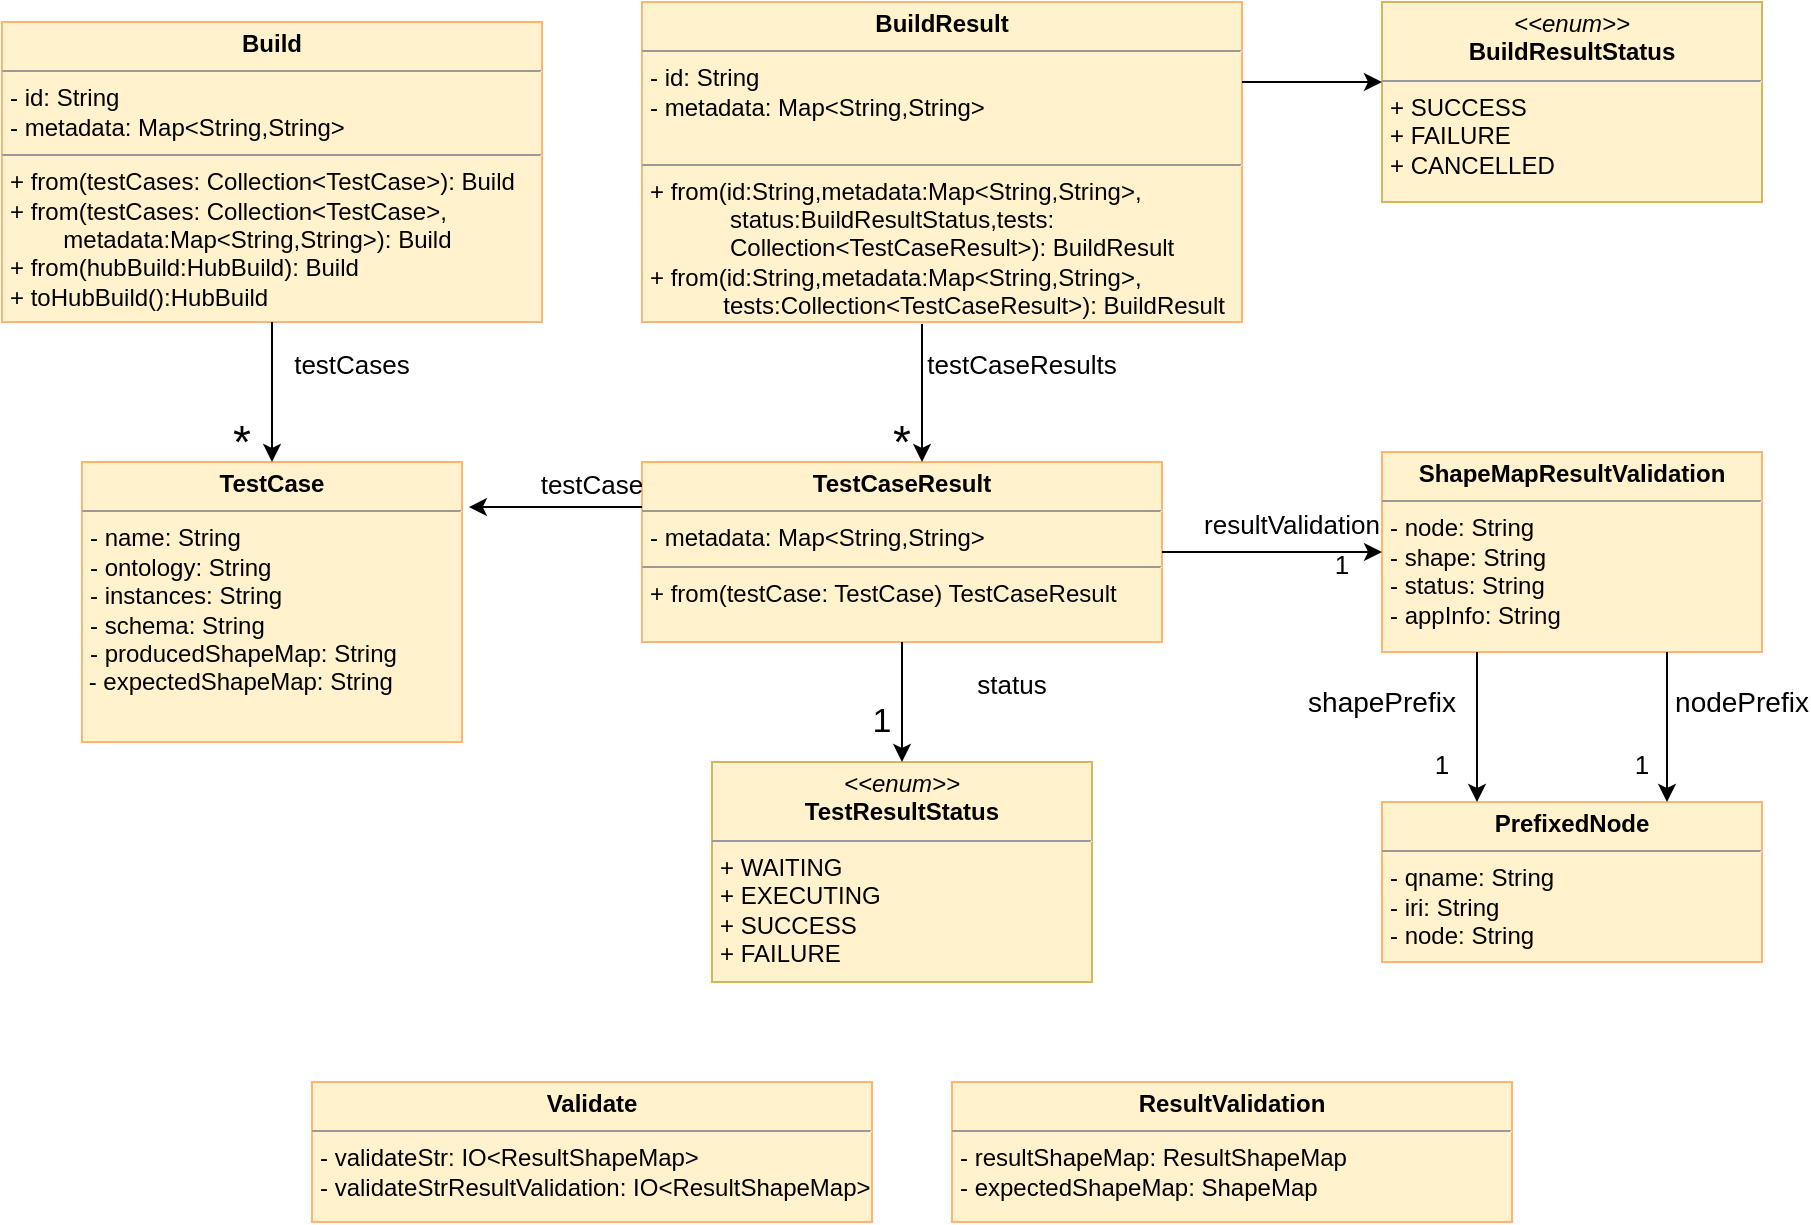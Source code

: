 <mxfile version="14.4.4" type="device"><diagram id="L931iCKulyN07pJ13Iep" name="Page-1"><mxGraphModel dx="1673" dy="901" grid="1" gridSize="10" guides="1" tooltips="1" connect="1" arrows="1" fold="1" page="1" pageScale="1" pageWidth="850" pageHeight="1100" math="0" shadow="0"><root><mxCell id="0"/><mxCell id="1" parent="0"/><mxCell id="8zfYRNHMXcDgECl8SWEo-1" value="&lt;p style=&quot;margin: 0px ; margin-top: 4px ; text-align: center&quot;&gt;&lt;b&gt;Build&lt;/b&gt;&lt;br&gt;&lt;/p&gt;&lt;hr size=&quot;1&quot;&gt;&lt;p style=&quot;margin: 0px ; margin-left: 4px&quot;&gt;- id: String&lt;/p&gt;&lt;p style=&quot;margin: 0px ; margin-left: 4px&quot;&gt;- metadata: Map&amp;lt;String,String&amp;gt;&lt;/p&gt;&lt;hr size=&quot;1&quot;&gt;&lt;p style=&quot;margin: 0px ; margin-left: 4px&quot;&gt;+ from(testCases: Collection&amp;lt;TestCase&amp;gt;): Build&lt;/p&gt;&lt;p style=&quot;margin: 0px ; margin-left: 4px&quot;&gt;+ from(testCases: Collection&amp;lt;TestCase&amp;gt;,&lt;/p&gt;&lt;p style=&quot;margin: 0px ; margin-left: 4px&quot;&gt;&amp;nbsp; &amp;nbsp; &amp;nbsp; &amp;nbsp; metadata:Map&amp;lt;String,String&amp;gt;): Build&lt;/p&gt;&lt;p style=&quot;margin: 0px ; margin-left: 4px&quot;&gt;+ from(hubBuild:HubBuild): Build&lt;/p&gt;&lt;p style=&quot;margin: 0px ; margin-left: 4px&quot;&gt;+ toHubBuild():HubBuild&lt;br&gt;&lt;/p&gt;" style="verticalAlign=top;align=left;overflow=fill;fontSize=12;fontFamily=Helvetica;html=1;fillColor=#fff2cc;strokeColor=#FFB570;" vertex="1" parent="1"><mxGeometry x="30" y="160" width="270" height="150" as="geometry"/></mxCell><mxCell id="8zfYRNHMXcDgECl8SWEo-2" value="&lt;p style=&quot;margin: 0px ; margin-top: 4px ; text-align: center&quot;&gt;&lt;b&gt;BuildResult&lt;/b&gt;&lt;br&gt;&lt;/p&gt;&lt;hr size=&quot;1&quot;&gt;&lt;p style=&quot;margin: 0px ; margin-left: 4px&quot;&gt;- id: String&lt;/p&gt;&lt;p style=&quot;margin: 0px ; margin-left: 4px&quot;&gt;- metadata: Map&amp;lt;String,String&amp;gt;&lt;/p&gt;&lt;p style=&quot;margin: 0px ; margin-left: 4px&quot;&gt;&lt;br&gt;&lt;/p&gt;&lt;hr size=&quot;1&quot;&gt;&lt;p style=&quot;margin: 0px ; margin-left: 4px&quot;&gt;+ from(id:String,metadata:Map&amp;lt;String,String&amp;gt;,&lt;/p&gt;&lt;p style=&quot;margin: 0px ; margin-left: 4px&quot;&gt;&amp;nbsp; &amp;nbsp; &amp;nbsp; &amp;nbsp; &amp;nbsp; &amp;nbsp; status:BuildResultStatus,tests:&lt;/p&gt;&lt;p style=&quot;margin: 0px ; margin-left: 4px&quot;&gt;&amp;nbsp; &amp;nbsp; &amp;nbsp; &amp;nbsp; &amp;nbsp; &amp;nbsp; Collection&amp;lt;TestCaseResult&amp;gt;):&lt;span&gt;&amp;nbsp;BuildResult&lt;/span&gt;&lt;/p&gt;&lt;p style=&quot;margin: 0px 0px 0px 4px&quot;&gt;+ from(id:String,metadata:Map&amp;lt;String,String&amp;gt;,&lt;/p&gt;&lt;p style=&quot;margin: 0px 0px 0px 4px&quot;&gt;&amp;nbsp; &amp;nbsp; &amp;nbsp; &amp;nbsp; &amp;nbsp; &amp;nbsp;tests:Collection&amp;lt;TestCaseResult&amp;gt;):&amp;nbsp;BuildResult&lt;/p&gt;" style="verticalAlign=top;align=left;overflow=fill;fontSize=12;fontFamily=Helvetica;html=1;fillColor=#fff2cc;strokeColor=#FFB570;" vertex="1" parent="1"><mxGeometry x="350" y="150" width="300" height="160" as="geometry"/></mxCell><mxCell id="8zfYRNHMXcDgECl8SWEo-3" value="&lt;p style=&quot;margin: 0px ; margin-top: 4px ; text-align: center&quot;&gt;&lt;i&gt;&amp;lt;&amp;lt;enum&amp;gt;&amp;gt;&lt;/i&gt;&lt;br&gt;&lt;b&gt;BuildResultStatus&lt;/b&gt;&lt;/p&gt;&lt;hr size=&quot;1&quot;&gt;&lt;p style=&quot;margin: 0px ; margin-left: 4px&quot;&gt;+ SUCCESS&lt;br&gt;+ FAILURE&lt;/p&gt;&lt;p style=&quot;margin: 0px ; margin-left: 4px&quot;&gt;+ CANCELLED&lt;/p&gt;" style="verticalAlign=top;align=left;overflow=fill;fontSize=12;fontFamily=Helvetica;html=1;fillColor=#fff2cc;strokeColor=#d6b656;" vertex="1" parent="1"><mxGeometry x="720" y="150" width="190" height="100" as="geometry"/></mxCell><mxCell id="8zfYRNHMXcDgECl8SWEo-4" value="" style="endArrow=classic;html=1;exitX=1;exitY=0.25;exitDx=0;exitDy=0;" edge="1" parent="1" source="8zfYRNHMXcDgECl8SWEo-2"><mxGeometry width="50" height="50" relative="1" as="geometry"><mxPoint x="240" y="769" as="sourcePoint"/><mxPoint x="720" y="190" as="targetPoint"/></mxGeometry></mxCell><mxCell id="8zfYRNHMXcDgECl8SWEo-5" value="&lt;p style=&quot;margin: 0px ; margin-top: 4px ; text-align: center&quot;&gt;&lt;b&gt;TestCase&lt;/b&gt;&lt;/p&gt;&lt;hr size=&quot;1&quot;&gt;&lt;p style=&quot;margin: 0px ; margin-left: 4px&quot;&gt;- name: String&lt;/p&gt;&lt;p style=&quot;margin: 0px ; margin-left: 4px&quot;&gt;- ontology: String&lt;br&gt;&lt;/p&gt;&lt;p style=&quot;margin: 0px ; margin-left: 4px&quot;&gt;- instances: String&lt;br&gt;&lt;/p&gt;&lt;p style=&quot;margin: 0px ; margin-left: 4px&quot;&gt;- schema: String&lt;br&gt;&lt;/p&gt;&lt;p style=&quot;margin: 0px ; margin-left: 4px&quot;&gt;- producedShapeMap: String&lt;br&gt;&lt;/p&gt;&amp;nbsp;- expectedShapeMap: String&lt;br&gt;&lt;p style=&quot;margin: 0px ; margin-left: 4px&quot;&gt;&lt;br&gt;&lt;/p&gt;&lt;p style=&quot;margin: 0px ; margin-left: 4px&quot;&gt;&lt;br&gt;&lt;/p&gt;" style="verticalAlign=top;align=left;overflow=fill;fontSize=12;fontFamily=Helvetica;html=1;fillColor=#fff2cc;strokeColor=#FFB570;" vertex="1" parent="1"><mxGeometry x="70" y="380" width="190" height="140" as="geometry"/></mxCell><mxCell id="8zfYRNHMXcDgECl8SWEo-6" value="&lt;p style=&quot;margin: 0px ; margin-top: 4px ; text-align: center&quot;&gt;&lt;b&gt;TestCaseResult&lt;/b&gt;&lt;br&gt;&lt;/p&gt;&lt;hr size=&quot;1&quot;&gt;&lt;p style=&quot;margin: 0px ; margin-left: 4px&quot;&gt;&lt;span&gt;- metadata: Map&amp;lt;String,String&amp;gt;&lt;/span&gt;&lt;br&gt;&lt;/p&gt;&lt;hr size=&quot;1&quot;&gt;&lt;p style=&quot;margin: 0px ; margin-left: 4px&quot;&gt;+ from(testCase: TestCase) TestCaseResult&lt;/p&gt;" style="verticalAlign=top;align=left;overflow=fill;fontSize=12;fontFamily=Helvetica;html=1;fillColor=#fff2cc;strokeColor=#FFB570;" vertex="1" parent="1"><mxGeometry x="350" y="380" width="260" height="90" as="geometry"/></mxCell><mxCell id="8zfYRNHMXcDgECl8SWEo-9" value="" style="endArrow=classic;html=1;fontSize=19;entryX=0.75;entryY=1;entryDx=0;entryDy=0;" edge="1" parent="1" target="8zfYRNHMXcDgECl8SWEo-40"><mxGeometry width="50" height="50" relative="1" as="geometry"><mxPoint x="490" y="311" as="sourcePoint"/><mxPoint x="520" y="624" as="targetPoint"/></mxGeometry></mxCell><mxCell id="8zfYRNHMXcDgECl8SWEo-10" value="*" style="text;html=1;strokeColor=none;fillColor=none;align=center;verticalAlign=middle;whiteSpace=wrap;rounded=0;fontSize=19;" vertex="1" parent="1"><mxGeometry x="480" y="610" width="40" height="20" as="geometry"/></mxCell><mxCell id="8zfYRNHMXcDgECl8SWEo-12" value="&lt;p style=&quot;margin: 0px ; margin-top: 4px ; text-align: center&quot;&gt;&lt;i&gt;&amp;lt;&amp;lt;enum&amp;gt;&amp;gt;&lt;/i&gt;&lt;br&gt;&lt;b&gt;TestResultStatus&lt;/b&gt;&lt;/p&gt;&lt;hr size=&quot;1&quot;&gt;&lt;p style=&quot;margin: 0px ; margin-left: 4px&quot;&gt;+ WAITING&lt;br&gt;+ EXECUTING&lt;/p&gt;&lt;p style=&quot;margin: 0px ; margin-left: 4px&quot;&gt;+ SUCCESS&lt;/p&gt;&lt;p style=&quot;margin: 0px ; margin-left: 4px&quot;&gt;+ FAILURE&lt;/p&gt;" style="verticalAlign=top;align=left;overflow=fill;fontSize=12;fontFamily=Helvetica;html=1;fillColor=#fff2cc;strokeColor=#d6b656;" vertex="1" parent="1"><mxGeometry x="385" y="530" width="190" height="110" as="geometry"/></mxCell><mxCell id="8zfYRNHMXcDgECl8SWEo-13" value="" style="endArrow=classic;html=1;fontSize=19;entryX=0.5;entryY=0;entryDx=0;entryDy=0;exitX=0.5;exitY=1;exitDx=0;exitDy=0;" edge="1" parent="1" source="8zfYRNHMXcDgECl8SWEo-6" target="8zfYRNHMXcDgECl8SWEo-12"><mxGeometry width="50" height="50" relative="1" as="geometry"><mxPoint x="550" y="770" as="sourcePoint"/><mxPoint x="600" y="720" as="targetPoint"/></mxGeometry></mxCell><mxCell id="8zfYRNHMXcDgECl8SWEo-14" value="&lt;p style=&quot;margin: 0px ; margin-top: 4px ; text-align: center&quot;&gt;&lt;b&gt;ShapeMapResultValidation&lt;/b&gt;&lt;/p&gt;&lt;hr size=&quot;1&quot;&gt;&lt;p style=&quot;margin: 0px ; margin-left: 4px&quot;&gt;- node: String&lt;/p&gt;&lt;p style=&quot;margin: 0px ; margin-left: 4px&quot;&gt;- shape: String&lt;br&gt;&lt;/p&gt;&lt;p style=&quot;margin: 0px ; margin-left: 4px&quot;&gt;- status: String&lt;br&gt;&lt;/p&gt;&lt;p style=&quot;margin: 0px ; margin-left: 4px&quot;&gt;- appInfo: String&lt;/p&gt;&lt;br&gt;&lt;p style=&quot;margin: 0px ; margin-left: 4px&quot;&gt;&lt;br&gt;&lt;/p&gt;&lt;p style=&quot;margin: 0px ; margin-left: 4px&quot;&gt;&lt;br&gt;&lt;/p&gt;" style="verticalAlign=top;align=left;overflow=fill;fontSize=12;fontFamily=Helvetica;html=1;fillColor=#fff2cc;strokeColor=#FFB570;" vertex="1" parent="1"><mxGeometry x="720" y="375" width="190" height="100" as="geometry"/></mxCell><mxCell id="8zfYRNHMXcDgECl8SWEo-15" value="&lt;p style=&quot;margin: 0px ; margin-top: 4px ; text-align: center&quot;&gt;&lt;b&gt;PrefixedNode&lt;/b&gt;&lt;/p&gt;&lt;hr size=&quot;1&quot;&gt;&lt;p style=&quot;margin: 0px ; margin-left: 4px&quot;&gt;- qname: String&lt;/p&gt;&lt;p style=&quot;margin: 0px ; margin-left: 4px&quot;&gt;- iri: String&lt;br&gt;&lt;/p&gt;&lt;p style=&quot;margin: 0px ; margin-left: 4px&quot;&gt;- node: String&lt;br&gt;&lt;/p&gt;&lt;br&gt;&lt;p style=&quot;margin: 0px ; margin-left: 4px&quot;&gt;&lt;br&gt;&lt;/p&gt;&lt;p style=&quot;margin: 0px ; margin-left: 4px&quot;&gt;&lt;br&gt;&lt;/p&gt;" style="verticalAlign=top;align=left;overflow=fill;fontSize=12;fontFamily=Helvetica;html=1;fillColor=#fff2cc;strokeColor=#FFB570;" vertex="1" parent="1"><mxGeometry x="720" y="550" width="190" height="80" as="geometry"/></mxCell><mxCell id="8zfYRNHMXcDgECl8SWEo-19" value="&lt;font style=&quot;font-size: 17px;&quot;&gt;1&lt;/font&gt;" style="text;html=1;strokeColor=none;fillColor=none;align=center;verticalAlign=middle;whiteSpace=wrap;rounded=0;fontSize=17;" vertex="1" parent="1"><mxGeometry x="450" y="500" width="40" height="20" as="geometry"/></mxCell><mxCell id="8zfYRNHMXcDgECl8SWEo-20" value="" style="endArrow=classic;html=1;fontSize=19;entryX=0;entryY=0.5;entryDx=0;entryDy=0;exitX=1;exitY=0.5;exitDx=0;exitDy=0;" edge="1" parent="1" source="8zfYRNHMXcDgECl8SWEo-6" target="8zfYRNHMXcDgECl8SWEo-14"><mxGeometry width="50" height="50" relative="1" as="geometry"><mxPoint x="770" y="660" as="sourcePoint"/><mxPoint x="820" y="610" as="targetPoint"/></mxGeometry></mxCell><mxCell id="8zfYRNHMXcDgECl8SWEo-21" value="&lt;font style=&quot;font-size: 13px&quot;&gt;1&lt;/font&gt;" style="text;html=1;strokeColor=none;fillColor=none;align=center;verticalAlign=middle;whiteSpace=wrap;rounded=0;fontSize=19;" vertex="1" parent="1"><mxGeometry x="680" y="420" width="40" height="20" as="geometry"/></mxCell><mxCell id="8zfYRNHMXcDgECl8SWEo-22" value="" style="endArrow=classic;html=1;fontSize=19;entryX=0.75;entryY=0;entryDx=0;entryDy=0;exitX=0.75;exitY=1;exitDx=0;exitDy=0;" edge="1" parent="1" source="8zfYRNHMXcDgECl8SWEo-14" target="8zfYRNHMXcDgECl8SWEo-15"><mxGeometry width="50" height="50" relative="1" as="geometry"><mxPoint x="960" y="720" as="sourcePoint"/><mxPoint x="1010" y="670" as="targetPoint"/></mxGeometry></mxCell><mxCell id="8zfYRNHMXcDgECl8SWEo-23" value="" style="endArrow=classic;html=1;fontSize=19;entryX=0.25;entryY=0;entryDx=0;entryDy=0;exitX=0.25;exitY=1;exitDx=0;exitDy=0;" edge="1" parent="1" source="8zfYRNHMXcDgECl8SWEo-14" target="8zfYRNHMXcDgECl8SWEo-15"><mxGeometry width="50" height="50" relative="1" as="geometry"><mxPoint x="1011.91" y="684" as="sourcePoint"/><mxPoint x="1012.5" y="730" as="targetPoint"/></mxGeometry></mxCell><mxCell id="8zfYRNHMXcDgECl8SWEo-24" value="nodePrefix" style="text;html=1;strokeColor=none;fillColor=none;align=center;verticalAlign=middle;whiteSpace=wrap;rounded=0;fontSize=14;" vertex="1" parent="1"><mxGeometry x="880" y="490" width="40" height="20" as="geometry"/></mxCell><mxCell id="8zfYRNHMXcDgECl8SWEo-25" value="shapePrefix" style="text;html=1;strokeColor=none;fillColor=none;align=center;verticalAlign=middle;whiteSpace=wrap;rounded=0;fontSize=14;" vertex="1" parent="1"><mxGeometry x="700" y="490" width="40" height="20" as="geometry"/></mxCell><mxCell id="8zfYRNHMXcDgECl8SWEo-26" value="&lt;font style=&quot;font-size: 13px&quot;&gt;1&lt;/font&gt;" style="text;html=1;strokeColor=none;fillColor=none;align=center;verticalAlign=middle;whiteSpace=wrap;rounded=0;fontSize=19;" vertex="1" parent="1"><mxGeometry x="730" y="520" width="40" height="20" as="geometry"/></mxCell><mxCell id="8zfYRNHMXcDgECl8SWEo-27" value="&lt;font style=&quot;font-size: 13px&quot;&gt;1&lt;/font&gt;" style="text;html=1;strokeColor=none;fillColor=none;align=center;verticalAlign=middle;whiteSpace=wrap;rounded=0;fontSize=19;" vertex="1" parent="1"><mxGeometry x="830" y="520" width="40" height="20" as="geometry"/></mxCell><mxCell id="8zfYRNHMXcDgECl8SWEo-30" value="&lt;span style=&quot;font-size: 13px&quot;&gt;resultValidation&lt;/span&gt;" style="text;html=1;strokeColor=none;fillColor=none;align=center;verticalAlign=middle;whiteSpace=wrap;rounded=0;fontSize=19;" vertex="1" parent="1"><mxGeometry x="640" y="400" width="70" height="20" as="geometry"/></mxCell><mxCell id="8zfYRNHMXcDgECl8SWEo-32" value="&lt;font style=&quot;font-size: 13px&quot;&gt;testCaseResults&lt;/font&gt;" style="text;html=1;strokeColor=none;fillColor=none;align=center;verticalAlign=middle;whiteSpace=wrap;rounded=0;fontSize=19;" vertex="1" parent="1"><mxGeometry x="505" y="320" width="70" height="20" as="geometry"/></mxCell><mxCell id="8zfYRNHMXcDgECl8SWEo-33" value="&lt;font style=&quot;font-size: 13px&quot;&gt;status&lt;/font&gt;" style="text;html=1;strokeColor=none;fillColor=none;align=center;verticalAlign=middle;whiteSpace=wrap;rounded=0;fontSize=19;" vertex="1" parent="1"><mxGeometry x="500" y="480" width="70" height="20" as="geometry"/></mxCell><mxCell id="8zfYRNHMXcDgECl8SWEo-35" value="" style="endArrow=classic;html=1;entryX=0.5;entryY=0;entryDx=0;entryDy=0;exitX=0.5;exitY=1;exitDx=0;exitDy=0;" edge="1" parent="1" source="8zfYRNHMXcDgECl8SWEo-1" target="8zfYRNHMXcDgECl8SWEo-5"><mxGeometry width="50" height="50" relative="1" as="geometry"><mxPoint x="110" y="380" as="sourcePoint"/><mxPoint x="160" y="330" as="targetPoint"/></mxGeometry></mxCell><mxCell id="8zfYRNHMXcDgECl8SWEo-37" value="&lt;font style=&quot;font-size: 13px&quot;&gt;testCases&lt;/font&gt;" style="text;html=1;strokeColor=none;fillColor=none;align=center;verticalAlign=middle;whiteSpace=wrap;rounded=0;fontSize=19;" vertex="1" parent="1"><mxGeometry x="170" y="320" width="70" height="20" as="geometry"/></mxCell><mxCell id="8zfYRNHMXcDgECl8SWEo-38" style="edgeStyle=orthogonalEdgeStyle;rounded=0;orthogonalLoop=1;jettySize=auto;html=1;exitX=0.5;exitY=1;exitDx=0;exitDy=0;" edge="1" parent="1" source="8zfYRNHMXcDgECl8SWEo-37" target="8zfYRNHMXcDgECl8SWEo-37"><mxGeometry relative="1" as="geometry"/></mxCell><mxCell id="8zfYRNHMXcDgECl8SWEo-39" value="*" style="text;html=1;strokeColor=none;fillColor=none;align=center;verticalAlign=middle;whiteSpace=wrap;rounded=0;fontSize=23;" vertex="1" parent="1"><mxGeometry x="130" y="360" width="40" height="20" as="geometry"/></mxCell><mxCell id="8zfYRNHMXcDgECl8SWEo-40" value="*" style="text;html=1;strokeColor=none;fillColor=none;align=center;verticalAlign=middle;whiteSpace=wrap;rounded=0;fontSize=23;" vertex="1" parent="1"><mxGeometry x="460" y="360" width="40" height="20" as="geometry"/></mxCell><mxCell id="8zfYRNHMXcDgECl8SWEo-41" value="" style="endArrow=classic;html=1;fontSize=19;entryX=1.018;entryY=0.161;entryDx=0;entryDy=0;exitX=0;exitY=0.25;exitDx=0;exitDy=0;entryPerimeter=0;" edge="1" parent="1" source="8zfYRNHMXcDgECl8SWEo-6" target="8zfYRNHMXcDgECl8SWEo-5"><mxGeometry width="50" height="50" relative="1" as="geometry"><mxPoint x="510" y="480" as="sourcePoint"/><mxPoint x="660" y="740" as="targetPoint"/></mxGeometry></mxCell><mxCell id="8zfYRNHMXcDgECl8SWEo-43" value="&lt;font style=&quot;font-size: 13px&quot;&gt;testCase&lt;/font&gt;" style="text;html=1;strokeColor=none;fillColor=none;align=center;verticalAlign=middle;whiteSpace=wrap;rounded=0;fontSize=19;" vertex="1" parent="1"><mxGeometry x="290" y="380" width="70" height="20" as="geometry"/></mxCell><mxCell id="8zfYRNHMXcDgECl8SWEo-44" value="&lt;p style=&quot;margin: 0px ; margin-top: 4px ; text-align: center&quot;&gt;&lt;b&gt;ResultValidation&lt;/b&gt;&lt;/p&gt;&lt;hr size=&quot;1&quot;&gt;&lt;p style=&quot;margin: 0px ; margin-left: 4px&quot;&gt;- resultShapeMap: ResultShapeMap&lt;br&gt;&lt;/p&gt;&lt;p style=&quot;margin: 0px ; margin-left: 4px&quot;&gt;- expectedShapeMap: ShapeMap&lt;/p&gt;&lt;br&gt;&lt;p style=&quot;margin: 0px ; margin-left: 4px&quot;&gt;&lt;br&gt;&lt;/p&gt;&lt;p style=&quot;margin: 0px ; margin-left: 4px&quot;&gt;&lt;br&gt;&lt;/p&gt;" style="verticalAlign=top;align=left;overflow=fill;fontSize=12;fontFamily=Helvetica;html=1;fillColor=#fff2cc;strokeColor=#FFB570;" vertex="1" parent="1"><mxGeometry x="505" y="690" width="280" height="70" as="geometry"/></mxCell><mxCell id="8zfYRNHMXcDgECl8SWEo-45" value="&lt;p style=&quot;margin: 0px ; margin-top: 4px ; text-align: center&quot;&gt;&lt;b&gt;Validate&lt;/b&gt;&lt;/p&gt;&lt;hr size=&quot;1&quot;&gt;&lt;p style=&quot;margin: 0px ; margin-left: 4px&quot;&gt;- validateStr: IO&amp;lt;ResultShapeMap&amp;gt;&lt;br&gt;&lt;/p&gt;&lt;p style=&quot;margin: 0px ; margin-left: 4px&quot;&gt;- validateStrResultValidation: IO&amp;lt;ResultShapeMap&amp;gt;&lt;/p&gt;&lt;br&gt;&lt;p style=&quot;margin: 0px ; margin-left: 4px&quot;&gt;&lt;br&gt;&lt;/p&gt;&lt;p style=&quot;margin: 0px ; margin-left: 4px&quot;&gt;&lt;br&gt;&lt;/p&gt;" style="verticalAlign=top;align=left;overflow=fill;fontSize=12;fontFamily=Helvetica;html=1;fillColor=#fff2cc;strokeColor=#FFB570;" vertex="1" parent="1"><mxGeometry x="185" y="690" width="280" height="70" as="geometry"/></mxCell></root></mxGraphModel></diagram></mxfile>